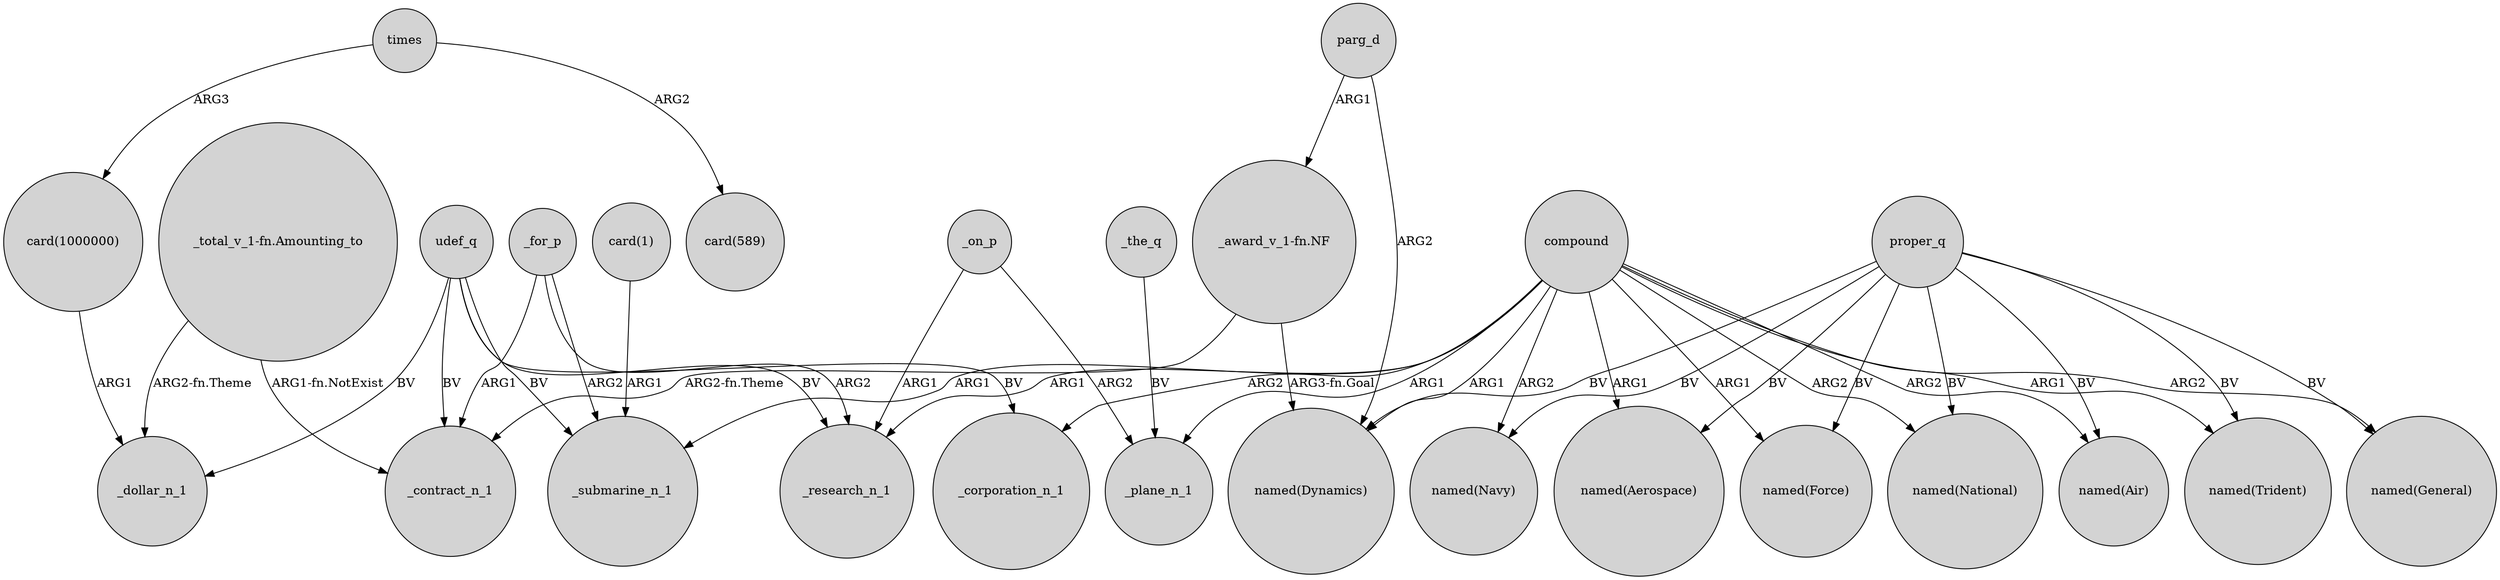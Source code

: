 digraph {
	node [shape=circle style=filled]
	"card(1000000)" -> _dollar_n_1 [label=ARG1]
	_for_p -> _research_n_1 [label=ARG2]
	proper_q -> "named(Dynamics)" [label=BV]
	proper_q -> "named(Aerospace)" [label=BV]
	proper_q -> "named(General)" [label=BV]
	udef_q -> _research_n_1 [label=BV]
	proper_q -> "named(Air)" [label=BV]
	compound -> _corporation_n_1 [label=ARG2]
	compound -> "named(Navy)" [label=ARG2]
	compound -> "named(Air)" [label=ARG2]
	compound -> "named(Force)" [label=ARG1]
	_for_p -> _submarine_n_1 [label=ARG2]
	proper_q -> "named(Trident)" [label=BV]
	times -> "card(589)" [label=ARG2]
	compound -> "named(General)" [label=ARG2]
	compound -> _research_n_1 [label=ARG1]
	proper_q -> "named(Force)" [label=BV]
	compound -> _submarine_n_1 [label=ARG1]
	"_total_v_1-fn.Amounting_to" -> _contract_n_1 [label="ARG1-fn.NotExist"]
	compound -> "named(Aerospace)" [label=ARG1]
	compound -> _plane_n_1 [label=ARG1]
	"card(1)" -> _submarine_n_1 [label=ARG1]
	compound -> "named(Trident)" [label=ARG1]
	compound -> "named(National)" [label=ARG2]
	udef_q -> _corporation_n_1 [label=BV]
	_the_q -> _plane_n_1 [label=BV]
	proper_q -> "named(Navy)" [label=BV]
	udef_q -> _submarine_n_1 [label=BV]
	compound -> "named(Dynamics)" [label=ARG1]
	times -> "card(1000000)" [label=ARG3]
	parg_d -> "_award_v_1-fn.NF" [label=ARG1]
	"_award_v_1-fn.NF" -> "named(Dynamics)" [label="ARG3-fn.Goal"]
	proper_q -> "named(National)" [label=BV]
	parg_d -> "named(Dynamics)" [label=ARG2]
	_on_p -> _research_n_1 [label=ARG1]
	udef_q -> _contract_n_1 [label=BV]
	"_total_v_1-fn.Amounting_to" -> _dollar_n_1 [label="ARG2-fn.Theme"]
	_for_p -> _contract_n_1 [label=ARG1]
	"_award_v_1-fn.NF" -> _contract_n_1 [label="ARG2-fn.Theme"]
	udef_q -> _dollar_n_1 [label=BV]
	_on_p -> _plane_n_1 [label=ARG2]
}
